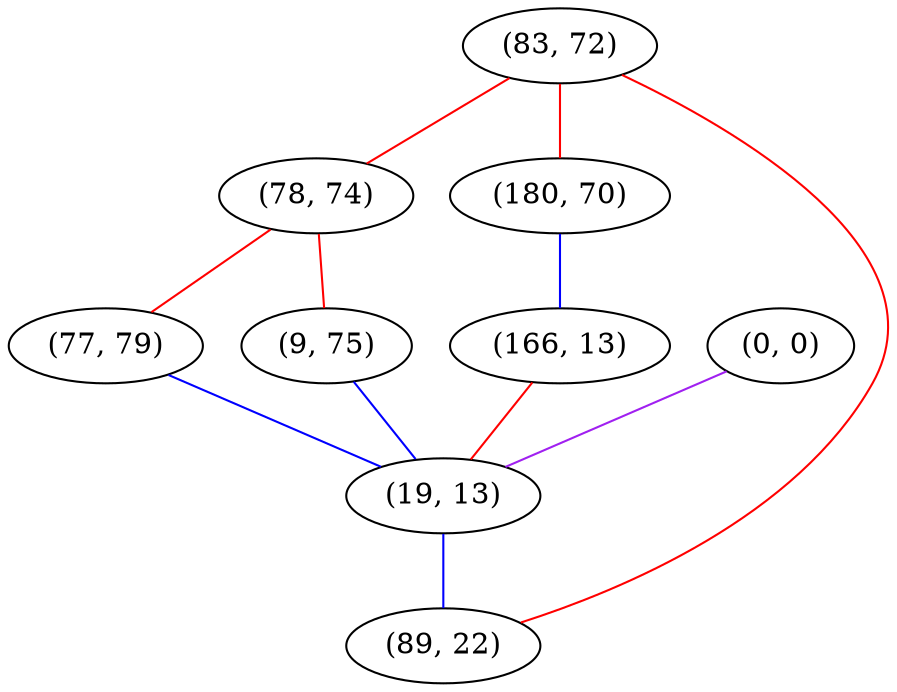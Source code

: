 graph "" {
"(83, 72)";
"(78, 74)";
"(77, 79)";
"(0, 0)";
"(9, 75)";
"(180, 70)";
"(166, 13)";
"(19, 13)";
"(89, 22)";
"(83, 72)" -- "(78, 74)"  [color=red, key=0, weight=1];
"(83, 72)" -- "(89, 22)"  [color=red, key=0, weight=1];
"(83, 72)" -- "(180, 70)"  [color=red, key=0, weight=1];
"(78, 74)" -- "(77, 79)"  [color=red, key=0, weight=1];
"(78, 74)" -- "(9, 75)"  [color=red, key=0, weight=1];
"(77, 79)" -- "(19, 13)"  [color=blue, key=0, weight=3];
"(0, 0)" -- "(19, 13)"  [color=purple, key=0, weight=4];
"(9, 75)" -- "(19, 13)"  [color=blue, key=0, weight=3];
"(180, 70)" -- "(166, 13)"  [color=blue, key=0, weight=3];
"(166, 13)" -- "(19, 13)"  [color=red, key=0, weight=1];
"(19, 13)" -- "(89, 22)"  [color=blue, key=0, weight=3];
}
